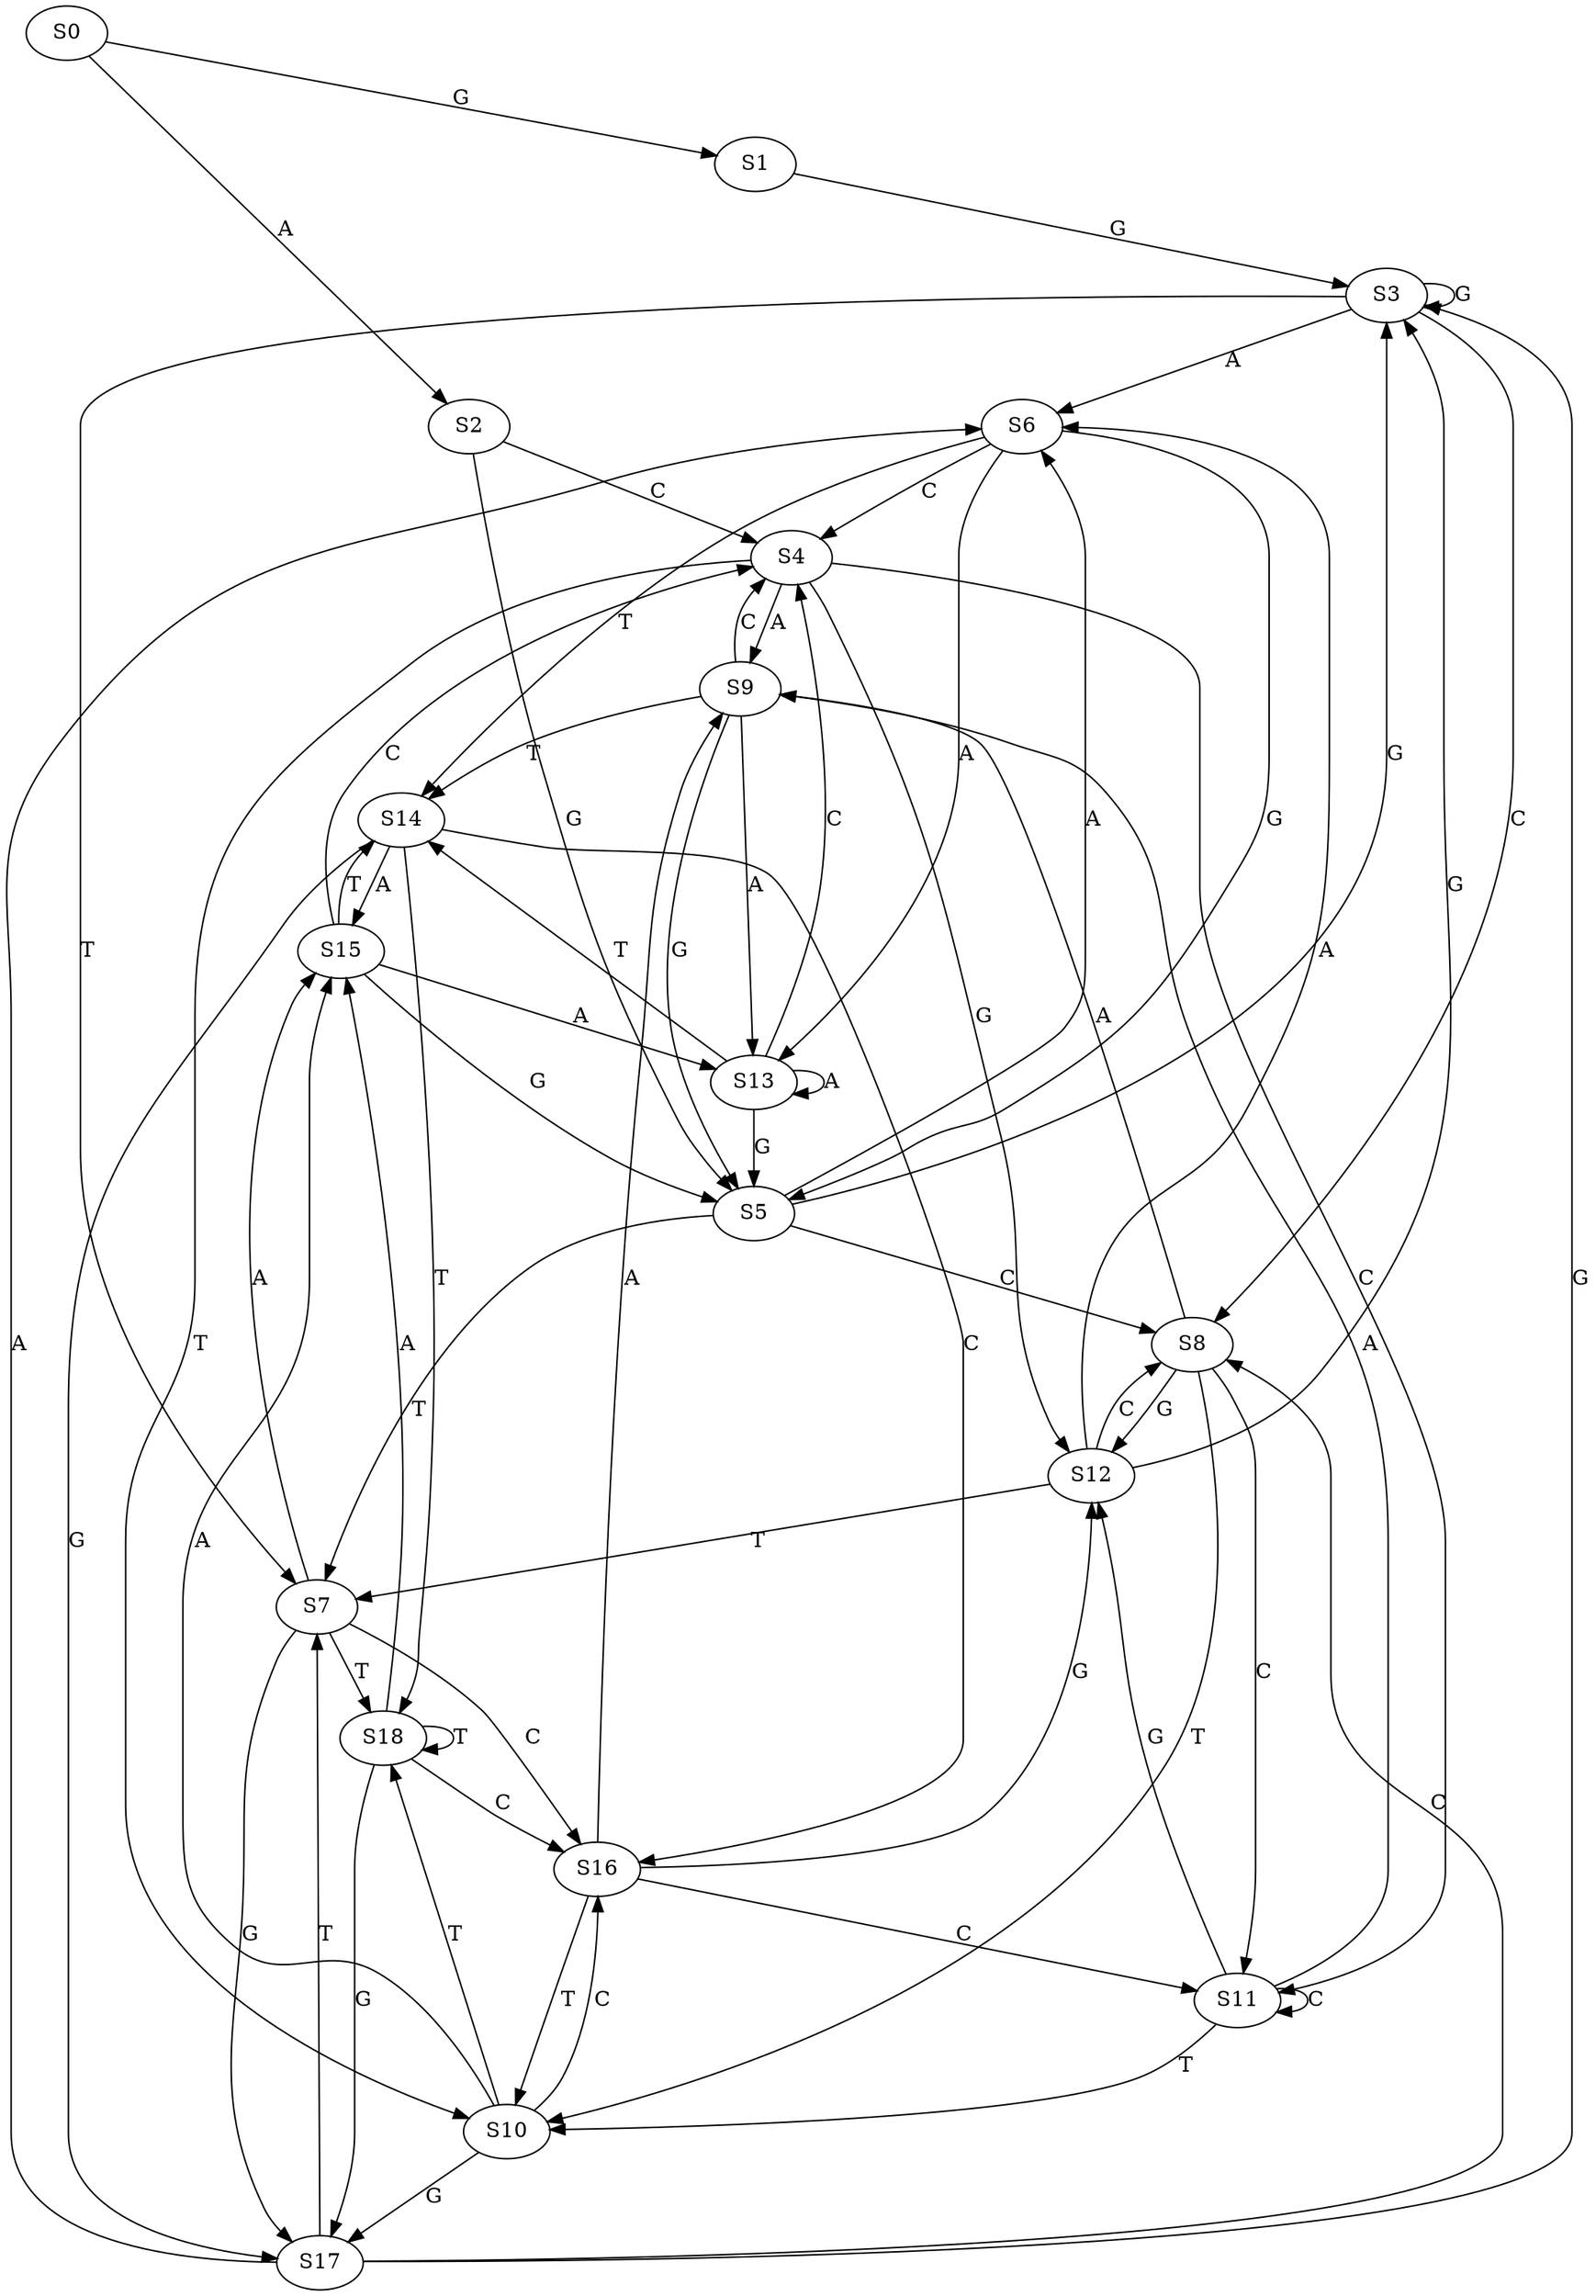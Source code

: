 strict digraph  {
	S0 -> S1 [ label = G ];
	S0 -> S2 [ label = A ];
	S1 -> S3 [ label = G ];
	S2 -> S4 [ label = C ];
	S2 -> S5 [ label = G ];
	S3 -> S6 [ label = A ];
	S3 -> S7 [ label = T ];
	S3 -> S3 [ label = G ];
	S3 -> S8 [ label = C ];
	S4 -> S9 [ label = A ];
	S4 -> S10 [ label = T ];
	S4 -> S11 [ label = C ];
	S4 -> S12 [ label = G ];
	S5 -> S7 [ label = T ];
	S5 -> S3 [ label = G ];
	S5 -> S6 [ label = A ];
	S5 -> S8 [ label = C ];
	S6 -> S5 [ label = G ];
	S6 -> S13 [ label = A ];
	S6 -> S4 [ label = C ];
	S6 -> S14 [ label = T ];
	S7 -> S15 [ label = A ];
	S7 -> S16 [ label = C ];
	S7 -> S17 [ label = G ];
	S7 -> S18 [ label = T ];
	S8 -> S11 [ label = C ];
	S8 -> S10 [ label = T ];
	S8 -> S12 [ label = G ];
	S8 -> S9 [ label = A ];
	S9 -> S5 [ label = G ];
	S9 -> S14 [ label = T ];
	S9 -> S4 [ label = C ];
	S9 -> S13 [ label = A ];
	S10 -> S17 [ label = G ];
	S10 -> S16 [ label = C ];
	S10 -> S15 [ label = A ];
	S10 -> S18 [ label = T ];
	S11 -> S12 [ label = G ];
	S11 -> S11 [ label = C ];
	S11 -> S9 [ label = A ];
	S11 -> S10 [ label = T ];
	S12 -> S3 [ label = G ];
	S12 -> S7 [ label = T ];
	S12 -> S6 [ label = A ];
	S12 -> S8 [ label = C ];
	S13 -> S14 [ label = T ];
	S13 -> S4 [ label = C ];
	S13 -> S5 [ label = G ];
	S13 -> S13 [ label = A ];
	S14 -> S15 [ label = A ];
	S14 -> S16 [ label = C ];
	S14 -> S17 [ label = G ];
	S14 -> S18 [ label = T ];
	S15 -> S5 [ label = G ];
	S15 -> S14 [ label = T ];
	S15 -> S13 [ label = A ];
	S15 -> S4 [ label = C ];
	S16 -> S10 [ label = T ];
	S16 -> S12 [ label = G ];
	S16 -> S11 [ label = C ];
	S16 -> S9 [ label = A ];
	S17 -> S6 [ label = A ];
	S17 -> S7 [ label = T ];
	S17 -> S8 [ label = C ];
	S17 -> S3 [ label = G ];
	S18 -> S16 [ label = C ];
	S18 -> S15 [ label = A ];
	S18 -> S17 [ label = G ];
	S18 -> S18 [ label = T ];
}
